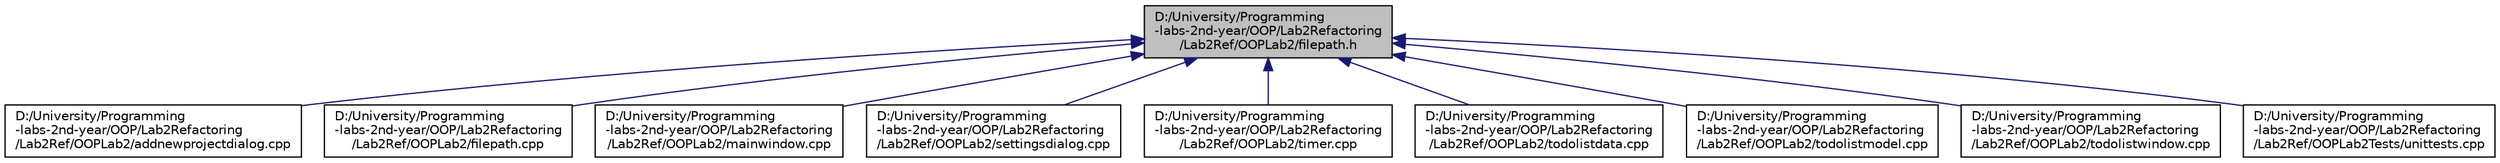 digraph "D:/University/Programming-labs-2nd-year/OOP/Lab2Refactoring/Lab2Ref/OOPLab2/filepath.h"
{
 // LATEX_PDF_SIZE
  edge [fontname="Helvetica",fontsize="10",labelfontname="Helvetica",labelfontsize="10"];
  node [fontname="Helvetica",fontsize="10",shape=record];
  Node1 [label="D:/University/Programming\l-labs-2nd-year/OOP/Lab2Refactoring\l/Lab2Ref/OOPLab2/filepath.h",height=0.2,width=0.4,color="black", fillcolor="grey75", style="filled", fontcolor="black",tooltip="This files(.h and .cpp) contain function responsible for file managment (reading, writing) and operat..."];
  Node1 -> Node2 [dir="back",color="midnightblue",fontsize="10",style="solid",fontname="Helvetica"];
  Node2 [label="D:/University/Programming\l-labs-2nd-year/OOP/Lab2Refactoring\l/Lab2Ref/OOPLab2/addnewprojectdialog.cpp",height=0.2,width=0.4,color="black", fillcolor="white", style="filled",URL="$addnewprojectdialog_8cpp.html",tooltip=" "];
  Node1 -> Node3 [dir="back",color="midnightblue",fontsize="10",style="solid",fontname="Helvetica"];
  Node3 [label="D:/University/Programming\l-labs-2nd-year/OOP/Lab2Refactoring\l/Lab2Ref/OOPLab2/filepath.cpp",height=0.2,width=0.4,color="black", fillcolor="white", style="filled",URL="$filepath_8cpp.html",tooltip=" "];
  Node1 -> Node4 [dir="back",color="midnightblue",fontsize="10",style="solid",fontname="Helvetica"];
  Node4 [label="D:/University/Programming\l-labs-2nd-year/OOP/Lab2Refactoring\l/Lab2Ref/OOPLab2/mainwindow.cpp",height=0.2,width=0.4,color="black", fillcolor="white", style="filled",URL="$mainwindow_8cpp.html",tooltip=" "];
  Node1 -> Node5 [dir="back",color="midnightblue",fontsize="10",style="solid",fontname="Helvetica"];
  Node5 [label="D:/University/Programming\l-labs-2nd-year/OOP/Lab2Refactoring\l/Lab2Ref/OOPLab2/settingsdialog.cpp",height=0.2,width=0.4,color="black", fillcolor="white", style="filled",URL="$settingsdialog_8cpp.html",tooltip=" "];
  Node1 -> Node6 [dir="back",color="midnightblue",fontsize="10",style="solid",fontname="Helvetica"];
  Node6 [label="D:/University/Programming\l-labs-2nd-year/OOP/Lab2Refactoring\l/Lab2Ref/OOPLab2/timer.cpp",height=0.2,width=0.4,color="black", fillcolor="white", style="filled",URL="$timer_8cpp.html",tooltip=" "];
  Node1 -> Node7 [dir="back",color="midnightblue",fontsize="10",style="solid",fontname="Helvetica"];
  Node7 [label="D:/University/Programming\l-labs-2nd-year/OOP/Lab2Refactoring\l/Lab2Ref/OOPLab2/todolistdata.cpp",height=0.2,width=0.4,color="black", fillcolor="white", style="filled",URL="$todolistdata_8cpp.html",tooltip=" "];
  Node1 -> Node8 [dir="back",color="midnightblue",fontsize="10",style="solid",fontname="Helvetica"];
  Node8 [label="D:/University/Programming\l-labs-2nd-year/OOP/Lab2Refactoring\l/Lab2Ref/OOPLab2/todolistmodel.cpp",height=0.2,width=0.4,color="black", fillcolor="white", style="filled",URL="$todolistmodel_8cpp.html",tooltip=" "];
  Node1 -> Node9 [dir="back",color="midnightblue",fontsize="10",style="solid",fontname="Helvetica"];
  Node9 [label="D:/University/Programming\l-labs-2nd-year/OOP/Lab2Refactoring\l/Lab2Ref/OOPLab2/todolistwindow.cpp",height=0.2,width=0.4,color="black", fillcolor="white", style="filled",URL="$todolistwindow_8cpp.html",tooltip=" "];
  Node1 -> Node10 [dir="back",color="midnightblue",fontsize="10",style="solid",fontname="Helvetica"];
  Node10 [label="D:/University/Programming\l-labs-2nd-year/OOP/Lab2Refactoring\l/Lab2Ref/OOPLab2Tests/unittests.cpp",height=0.2,width=0.4,color="black", fillcolor="white", style="filled",URL="$unittests_8cpp.html",tooltip=" "];
}
